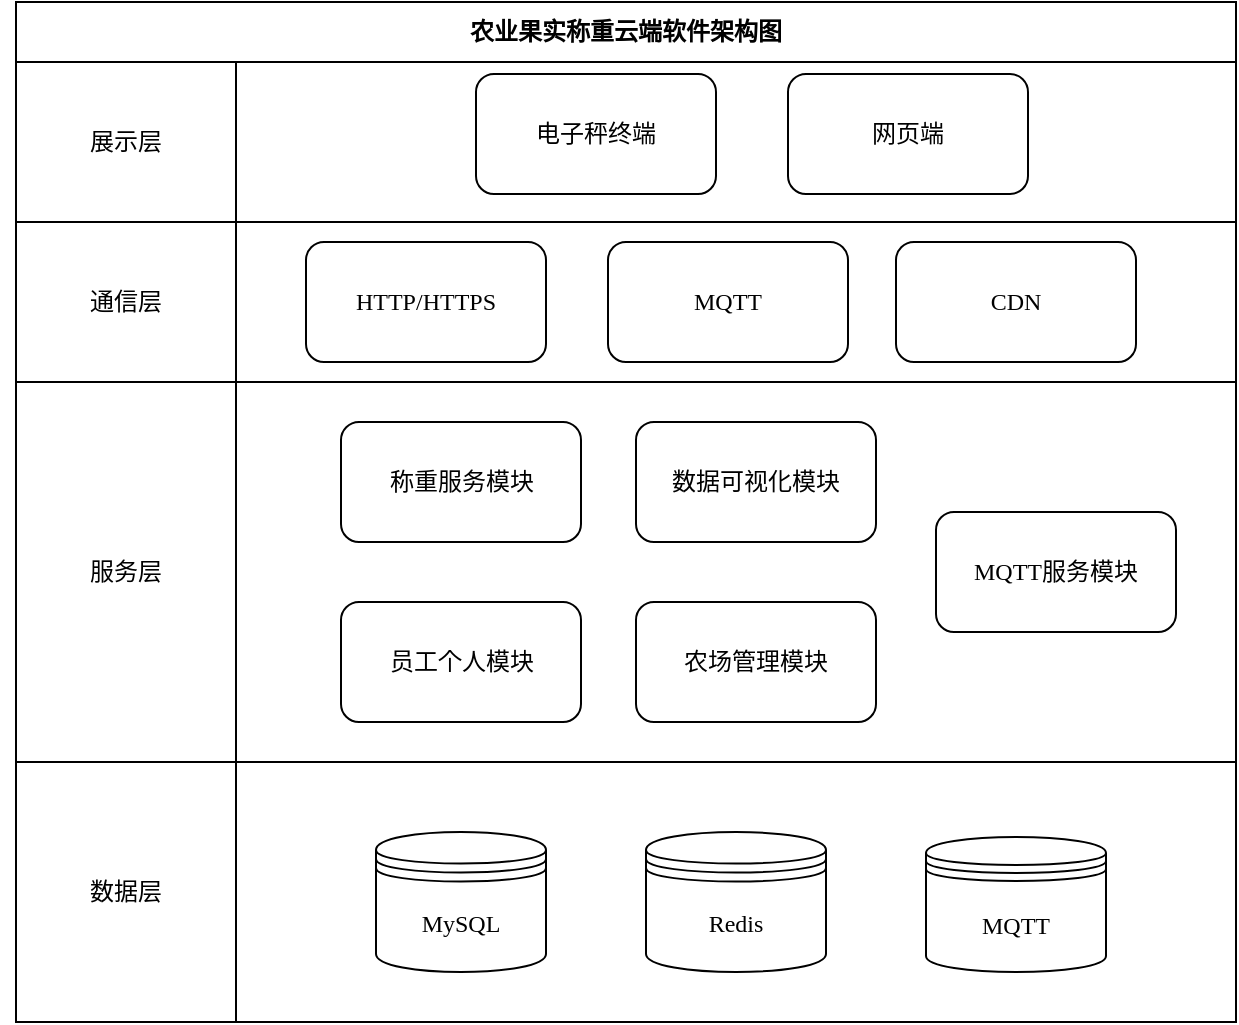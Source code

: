 <mxfile>
    <diagram id="rLb33e_ZUCW9Q-OM_yQa" name="Page-1">
        <mxGraphModel dx="323" dy="1760" grid="1" gridSize="10" guides="1" tooltips="1" connect="1" arrows="1" fold="1" page="1" pageScale="1" pageWidth="827" pageHeight="1169" math="0" shadow="0">
            <root>
                <mxCell id="0"/>
                <mxCell id="1" parent="0"/>
                <mxCell id="104" value="" style="rounded=0;whiteSpace=wrap;html=1;" parent="1" vertex="1">
                    <mxGeometry x="950" y="-300" width="500" height="130" as="geometry"/>
                </mxCell>
                <mxCell id="66" value="&lt;span style=&quot;font-weight: 700;&quot;&gt;农业果实称重云端软件架构图&lt;/span&gt;" style="rounded=0;whiteSpace=wrap;html=1;fontFamily=Songti SC;" parent="1" vertex="1">
                    <mxGeometry x="840" y="-680" width="610" height="30" as="geometry"/>
                </mxCell>
                <mxCell id="67" value="" style="rounded=0;whiteSpace=wrap;html=1;fontFamily=Songti SC;" parent="1" vertex="1">
                    <mxGeometry x="840" y="-650" width="610" height="80" as="geometry"/>
                </mxCell>
                <mxCell id="68" value="&lt;font&gt;展示层&lt;/font&gt;" style="rounded=0;whiteSpace=wrap;html=1;fontFamily=Songti SC;aspect=fixed;" parent="1" vertex="1">
                    <mxGeometry x="840" y="-650" width="110" height="80" as="geometry"/>
                </mxCell>
                <mxCell id="70" value="电子秤终端" style="rounded=1;whiteSpace=wrap;html=1;fontFamily=Songti SC;aspect=fixed;" parent="1" vertex="1">
                    <mxGeometry x="1070" y="-644" width="120" height="60" as="geometry"/>
                </mxCell>
                <mxCell id="71" value="网页端" style="rounded=1;whiteSpace=wrap;html=1;fontFamily=Songti SC;aspect=fixed;" parent="1" vertex="1">
                    <mxGeometry x="1226" y="-644" width="120" height="60" as="geometry"/>
                </mxCell>
                <mxCell id="72" value="通信层" style="rounded=0;whiteSpace=wrap;html=1;fontFamily=Songti SC;aspect=fixed;" parent="1" vertex="1">
                    <mxGeometry x="840" y="-570" width="110" height="80" as="geometry"/>
                </mxCell>
                <mxCell id="73" value="" style="rounded=0;whiteSpace=wrap;html=1;fontFamily=Songti SC;" parent="1" vertex="1">
                    <mxGeometry x="950" y="-570" width="500" height="80" as="geometry"/>
                </mxCell>
                <mxCell id="75" value="&lt;font face=&quot;Times New Roman&quot;&gt;HTTP/HTTPS&lt;/font&gt;" style="rounded=1;whiteSpace=wrap;html=1;fontFamily=Songti SC;aspect=fixed;" parent="1" vertex="1">
                    <mxGeometry x="985" y="-560" width="120" height="60" as="geometry"/>
                </mxCell>
                <mxCell id="76" value="服务层" style="rounded=0;whiteSpace=wrap;html=1;fontFamily=Songti SC;aspect=fixed;" parent="1" vertex="1">
                    <mxGeometry x="840" y="-490" width="110" height="190" as="geometry"/>
                </mxCell>
                <mxCell id="77" value="" style="rounded=0;whiteSpace=wrap;html=1;fontFamily=Songti SC;" parent="1" vertex="1">
                    <mxGeometry x="950" y="-490" width="500" height="190" as="geometry"/>
                </mxCell>
                <mxCell id="17" value="称重服务模块" style="rounded=1;whiteSpace=wrap;html=1;fontFamily=Songti SC;aspect=fixed;" parent="1" vertex="1">
                    <mxGeometry x="1002.5" y="-470" width="120" height="60" as="geometry"/>
                </mxCell>
                <mxCell id="31" value="数据可视化模块" style="rounded=1;whiteSpace=wrap;html=1;fontFamily=Songti SC;aspect=fixed;" parent="1" vertex="1">
                    <mxGeometry x="1150" y="-470" width="120" height="60" as="geometry"/>
                </mxCell>
                <mxCell id="39" value="农场管理模块" style="rounded=1;whiteSpace=wrap;html=1;fontFamily=Songti SC;aspect=fixed;" parent="1" vertex="1">
                    <mxGeometry x="1150" y="-380" width="120" height="60" as="geometry"/>
                </mxCell>
                <mxCell id="102" style="edgeStyle=none;html=1;" parent="1" source="80" edge="1">
                    <mxGeometry relative="1" as="geometry">
                        <mxPoint x="840" y="-209.917" as="targetPoint"/>
                    </mxGeometry>
                </mxCell>
                <mxCell id="80" value="数据层" style="rounded=0;whiteSpace=wrap;html=1;fontFamily=Songti SC;" parent="1" vertex="1">
                    <mxGeometry x="840" y="-300" width="110" height="130" as="geometry"/>
                </mxCell>
                <mxCell id="45" value="&lt;font face=&quot;Times New Roman&quot;&gt;MySQL&lt;/font&gt;" style="shape=datastore;whiteSpace=wrap;html=1;fontFamily=Songti SC;aspect=fixed;" parent="1" vertex="1">
                    <mxGeometry x="1020" y="-265" width="85" height="70" as="geometry"/>
                </mxCell>
                <mxCell id="49" value="&lt;font face=&quot;Times New Roman&quot;&gt;Redis&lt;/font&gt;" style="shape=datastore;whiteSpace=wrap;html=1;fontFamily=Songti SC;aspect=fixed;" parent="1" vertex="1">
                    <mxGeometry x="1155" y="-265" width="90" height="70" as="geometry"/>
                </mxCell>
                <mxCell id="92" value="&lt;font face=&quot;Times New Roman&quot;&gt;MQTT&lt;/font&gt;" style="shape=datastore;whiteSpace=wrap;html=1;fontFamily=Songti SC;aspect=fixed;" parent="1" vertex="1">
                    <mxGeometry x="1295" y="-262.5" width="90" height="67.5" as="geometry"/>
                </mxCell>
                <mxCell id="97" value="员工个人模块" style="rounded=1;whiteSpace=wrap;html=1;aspect=fixed;fontFamily=Songti SC;" parent="1" vertex="1">
                    <mxGeometry x="1002.5" y="-380" width="120" height="60" as="geometry"/>
                </mxCell>
                <mxCell id="101" value="&lt;font face=&quot;Times New Roman&quot;&gt;MQTT&lt;/font&gt;" style="rounded=1;whiteSpace=wrap;html=1;fontFamily=Songti SC;aspect=fixed;" parent="1" vertex="1">
                    <mxGeometry x="1136" y="-560" width="120" height="60" as="geometry"/>
                </mxCell>
                <mxCell id="103" value="&lt;font face=&quot;Times New Roman&quot;&gt;CDN&lt;/font&gt;" style="rounded=1;whiteSpace=wrap;html=1;fontFamily=Songti SC;aspect=fixed;" parent="1" vertex="1">
                    <mxGeometry x="1280" y="-560" width="120" height="60" as="geometry"/>
                </mxCell>
                <mxCell id="105" value="&lt;font face=&quot;Songti SC&quot;&gt;MQTT服务模块&lt;/font&gt;" style="rounded=1;whiteSpace=wrap;html=1;" vertex="1" parent="1">
                    <mxGeometry x="1300" y="-425" width="120" height="60" as="geometry"/>
                </mxCell>
            </root>
        </mxGraphModel>
    </diagram>
</mxfile>